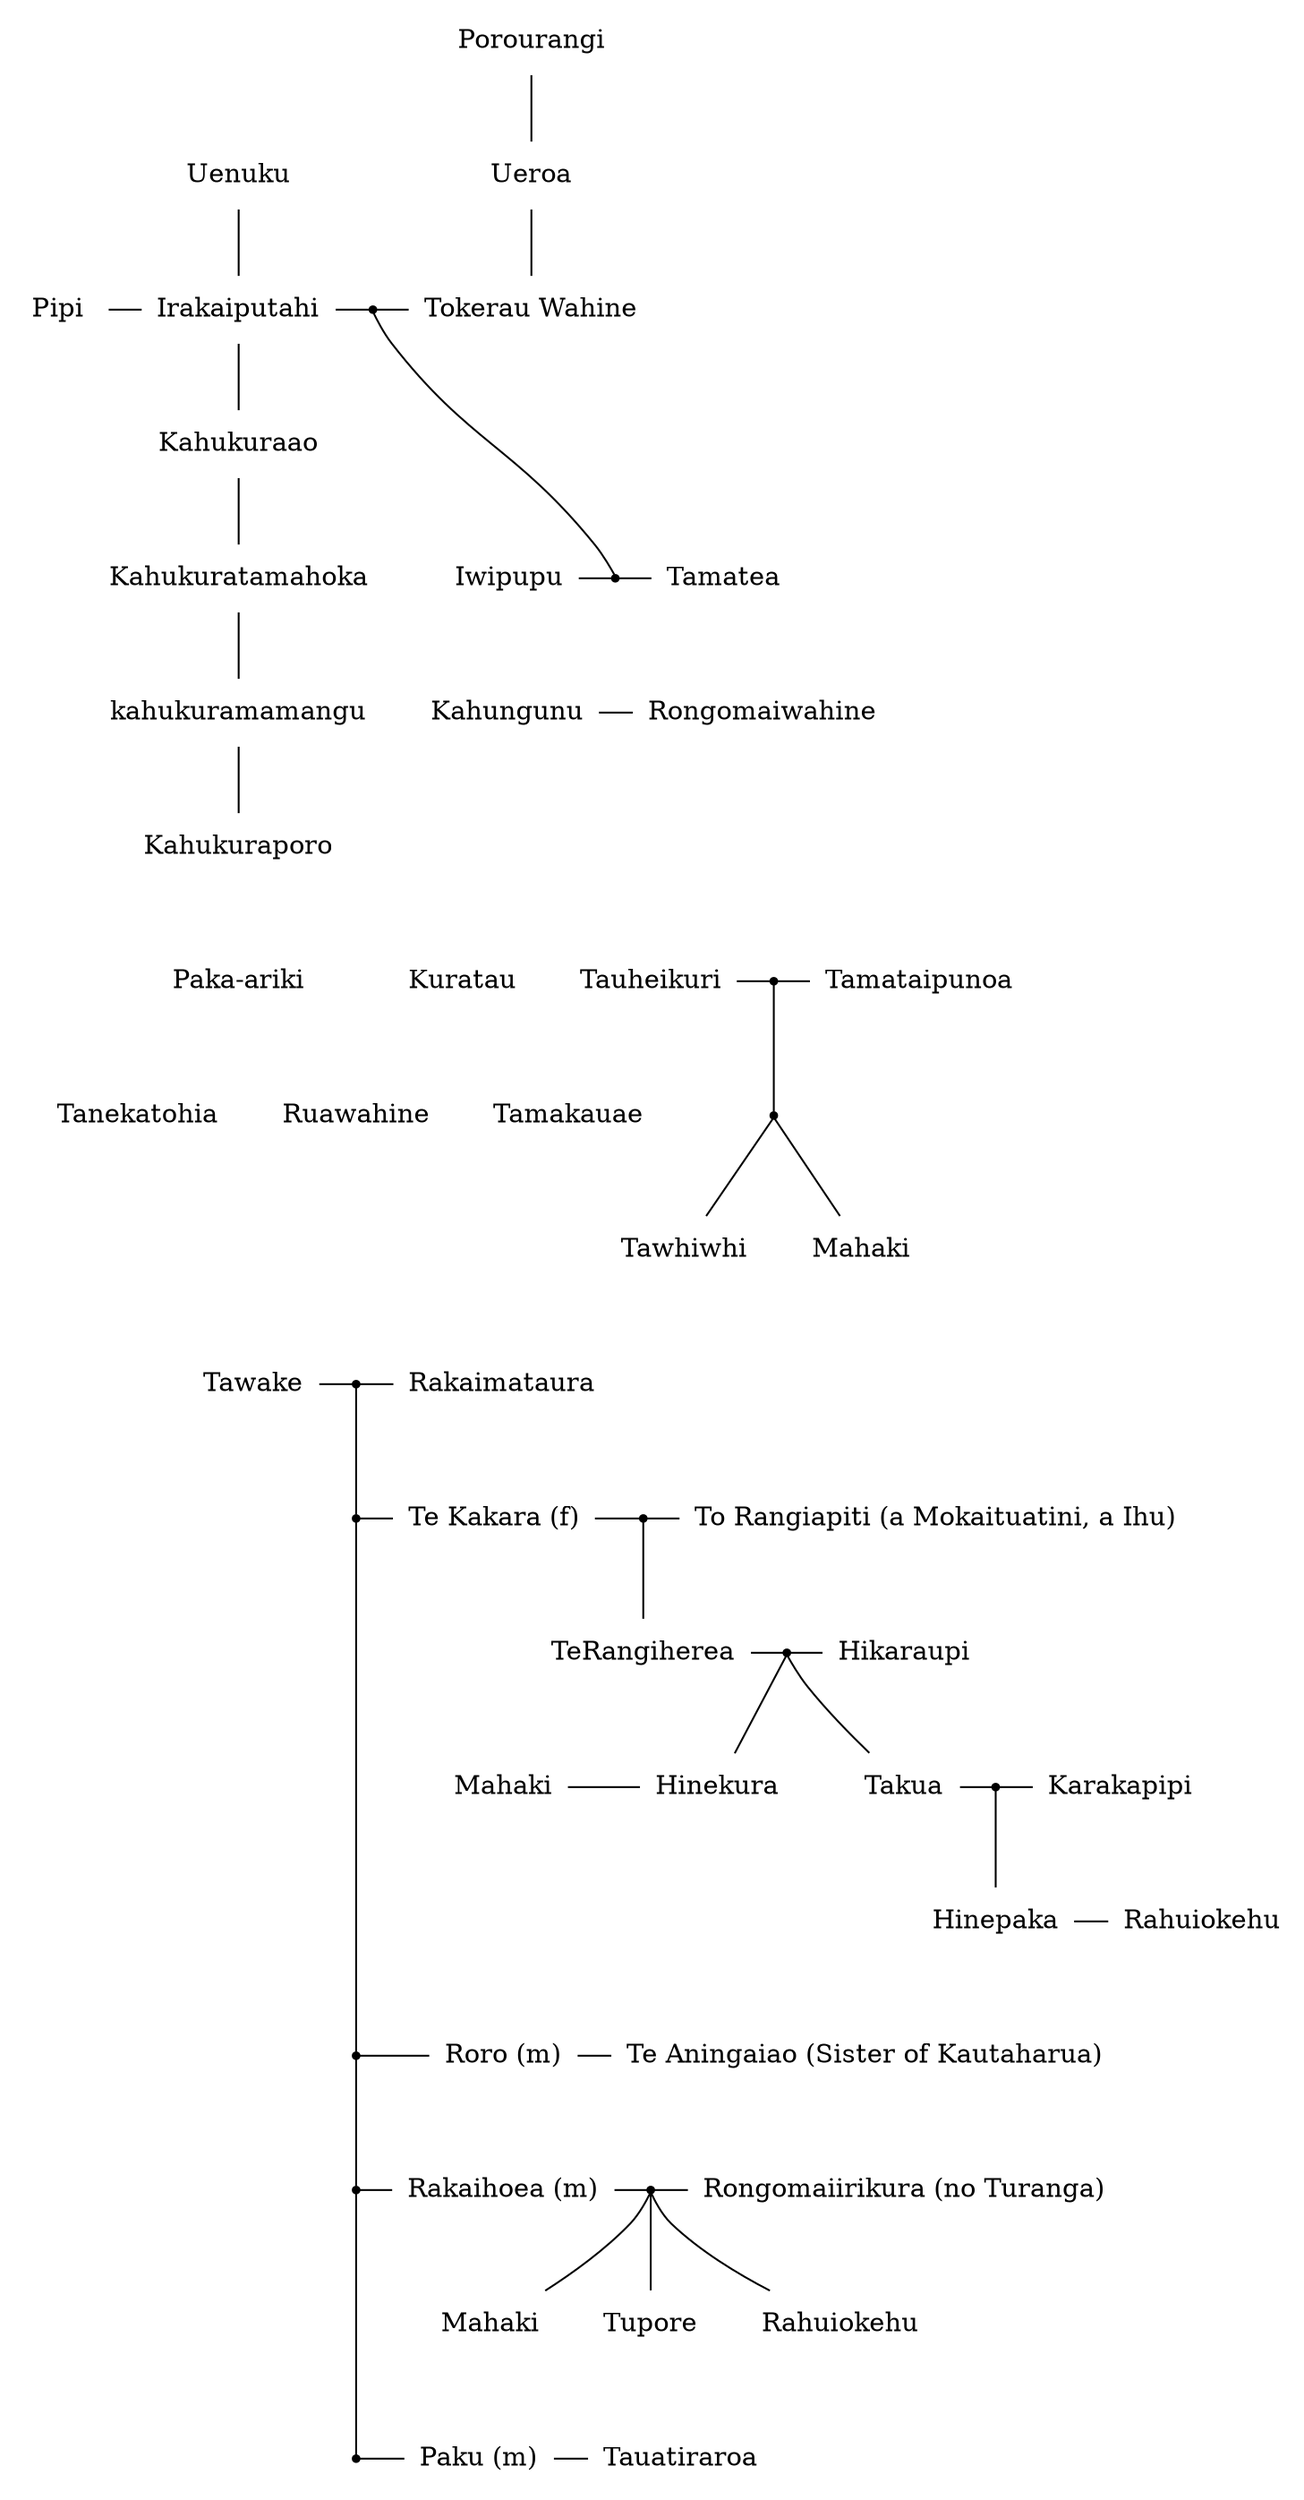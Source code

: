 graph Ina_te_whakapapa_hei_whakamarama {
    node [shape=none];

    Uenuku;
    Irakaiputahi;
    Kahukuraao;
    Kahukuratamahoka;
    kahukuramamangu;
    Kahukuraporo;

    Porourangi;
    Ueroa
    TokerauWahine [label="Tokerau Wahine"];

    Pipi;

    Porourangi -- Ueroa;
    Ueroa -- TokerauWahine;

    Uenuku -- Irakaiputahi;
    Irakaiputahi -- Kahukuraao;
    Kahukuraao -- Kahukuratamahoka;
    Kahukuratamahoka -- kahukuramamangu;
    kahukuramamangu -- Kahukuraporo;

    Pipi -- Irakaiputahi[];

    Iwipupu;
    Tamatea;

    subgraph cluster_2 {
        style=invis;
        TokerauWahine;
        Iwipupu;
        Irakaiputahi_TokerauWahine [shape=point, label=""];
        Iwipupu_Tamatea [shape=point, label=""];
    }

    TokerauWahine -- Iwipupu [style=invis];

    subgraph cluster_1 {
        style=invis;
        Kahukuraao;
        Kahukuratamahoka;
    }

    Irakaiputahi -- Irakaiputahi_TokerauWahine -- TokerauWahine;
    Iwipupu -- Iwipupu_Tamatea -- Tamatea;
    Irakaiputahi_TokerauWahine -- Iwipupu_Tamatea;

    { rank=same; Pipi, Irakaiputahi, Irakaiputahi_TokerauWahine, TokerauWahine };

    { rank=same; Kahukuratamahoka, Iwipupu, Iwipupu_Tamatea, Tamatea };

    Kahungunu;
    Rongomaiwahine;

    { rank=same; kahukuramamangu, Kahungunu, Rongomaiwahine };

    Kahungunu -- Rongomaiwahine;
    
    Pakaariki [label="Paka-ariki"];
    Kuratau;
    Pakaariki_Kuratau [shape=point, style=invis];
    Pakaariki -- Pakaariki_Kuratau -- Kuratau [style=invis];

    Tauheikuri;
    Tamataipunoa;
    Tauheikuri_Tamataipunoa [shape=point, label=""];

    Tauheikuri -- Tauheikuri_Tamataipunoa -- Tamataipunoa;

    { rank=same; Pakaariki, Pakaariki_Kuratau, Kuratau, Tauheikuri, Tauheikuri_Tamataipunoa, Tamataipunoa };

    Kahukuraporo -- Pakaariki [style=invis];

    Tanekatohia;
    Ruawahine;
    Tamakauae;

    Tanekatohia -- Ruawahine -- Tamakauae [style=invis];

    Pakaariki_Kuratau -- Ruawahine[style=invis];

    { rank=same; Tanekatohia, Ruawahine, Tamakauae };

    Tauheikuri_Tamataipunoa_Children [shape=point, label=""];

    Tauheikuri_Tamataipunoa -- Tauheikuri_Tamataipunoa_Children;

    Tawhiwhi;
    Mahaki_0 [label="Mahaki"];

    { rank=same; Tawhiwhi, Mahaki_0 };

    Tauheikuri_Tamataipunoa_Children -- Tawhiwhi;
    Tauheikuri_Tamataipunoa_Children -- Mahaki_0;

    Tawake;
    Rakaimataura;
    Tawake_Rakaimataura [shape=point, label=""];
    Tawake -- Tawake_Rakaimataura -- Rakaimataura;

    { rank=same; Tawake, Tawake_Rakaimataura, Rakaimataura };

    Ruawahine -- Tawake_Rakaimataura [style=invis,minlen=2];

    subgraph cluster_TeKakara {
        TeKakara_Row[shape=point, label=""];
        TeKakara [label="Te Kakara (f)"];
    }
    Tawake_Rakaimataura -- TeKakara_Row;

    TeKakara_TeRangiapiti [shape=point, label=""];
    TeRangiapiti [label="To Rangiapiti (a Mokaituatini, a Ihu)"];

    { rank=same; TeKakara_Row, TeKakara, TeKakara_TeRangiapiti, TeRangiapiti };
    TeKakara_Row -- TeKakara -- TeKakara_TeRangiapiti -- TeRangiapiti;
    
    TeRangiherea;
    TeKakara_TeRangiapiti -- TeRangiherea [weight=10];

    TeRangiherea_Hikaraupi [shape=point, label=""];
    Hikaraupi;
    { rank=same; TeRangiherea, TeRangiherea_Hikaraupi, Hikaraupi };
    TeRangiherea -- TeRangiherea_Hikaraupi -- Hikaraupi;

    Hinekura;
    TeRangiherea -- Hinekura [style=invis];
    Takua;
    Hikaraupi -- Takua [style=invis,weight=10];

    TeRangiherea_Hikaraupi -- Hinekura;
    TeRangiherea_Hikaraupi -- Takua;

    Karakapipi;
    Takua_Karakapipi [shape=point, label=""];
    Takua -- Takua_Karakapipi -- Karakapipi;

    Hinepaka;
    Takua_Karakapipi -- Hinepaka;
    Rahuiokehu_0 [label="Rahuiokehu"];
    Hinepaka -- Rahuiokehu_0;

    { rank=same; Hinepaka, Rahuiokehu_0 };

    Mahaki_1 [label="Mahaki"];
    Mahaki_1 -- Hinekura;
    Hinekura -- Takua [style=invis];
    
    { rank=same; Mahaki_1, Hinekura, Takua, Takua_Karakapipi, Karakapipi };

    subgraph cluster_Roro {
        Roro_row [shape=point, label=""];
        Roro [label="Roro (m)"];
    }

    TeKakara_Row -- Roro_row;

    TeAningaiao [label="Te Aningaiao (Sister of Kautaharua)"];
    Roro_row -- Roro [constraint=false];
    Roro -- TeAningaiao;

    { rank=same; Roro_row, Roro, TeAningaiao };

    TeKakara -- Mahaki_1 [style=invis,minlen=2];

    Mahaki_1 -- Roro [style=invis,minlen=2];

    Rakaihoea_row [shape=point, label=""];
    Roro_row -- Rakaihoea_row;
    Rakaihoea [label="Rakaihoea (m)"];

    Rakaihoea_Rongomaiirikura [shape=point, label=""];

    Rongomaiirikura [label="Rongomaiirikura (no Turanga)"];
    Rakaihoea_row -- Rakaihoea -- Rakaihoea_Rongomaiirikura -- Rongomaiirikura;

    { rank=same; Rakaihoea_row, Rakaihoea, Rakaihoea_Rongomaiirikura, Rongomaiirikura };

    Mahaki_2 [label="Mahaki"];
    Tupore;
    Rahuiokehu_1 [label="Rahuiokehu"];

    Rakaihoea_Rongomaiirikura -- Mahaki_2;
    Rakaihoea_Rongomaiirikura -- Tupore;
    Rakaihoea_Rongomaiirikura -- Rahuiokehu_1;

    { rank=same; Mahaki_2, Tupore, Rahuiokehu_1 };

    Paku_row [shape=point, label=""];

    Rakaihoea -- Mahaki_2 [style=invis];

    Rakaihoea_row -- Paku_row[weight=10];

    Paku [label="Paku (m)"];
    Paku_row -- Paku;
    Mahaki_2 -- Paku [style=invis];

    Tauatiraroa;

    Paku -- Tauatiraroa [  ];

    { rank=same; Paku_row, Paku, Tauatiraroa };
}